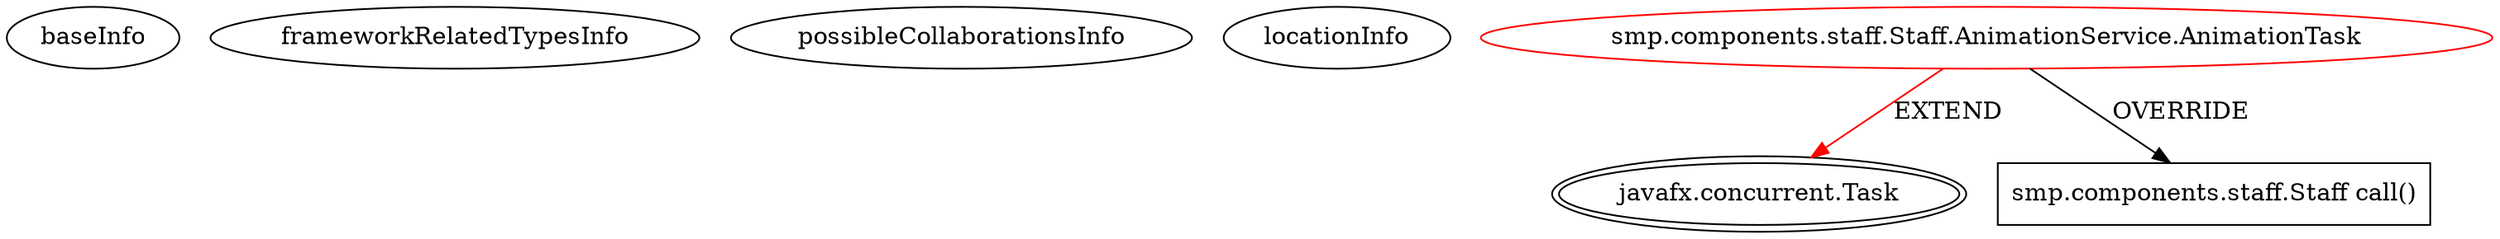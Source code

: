 digraph {
baseInfo[graphId=283,category="extension_graph",isAnonymous=false,possibleRelation=false]
frameworkRelatedTypesInfo[0="javafx.concurrent.Task"]
possibleCollaborationsInfo[]
locationInfo[projectName="DC37-Super-Mario-Paint",filePath="/DC37-Super-Mario-Paint/Super-Mario-Paint-master/src/smp/components/staff/Staff.java",contextSignature="AnimationTask",graphId="283"]
0[label="smp.components.staff.Staff.AnimationService.AnimationTask",vertexType="ROOT_CLIENT_CLASS_DECLARATION",isFrameworkType=false,color=red]
1[label="javafx.concurrent.Task",vertexType="FRAMEWORK_CLASS_TYPE",isFrameworkType=true,peripheries=2]
2[label="smp.components.staff.Staff call()",vertexType="OVERRIDING_METHOD_DECLARATION",isFrameworkType=false,shape=box]
0->1[label="EXTEND",color=red]
0->2[label="OVERRIDE"]
}
